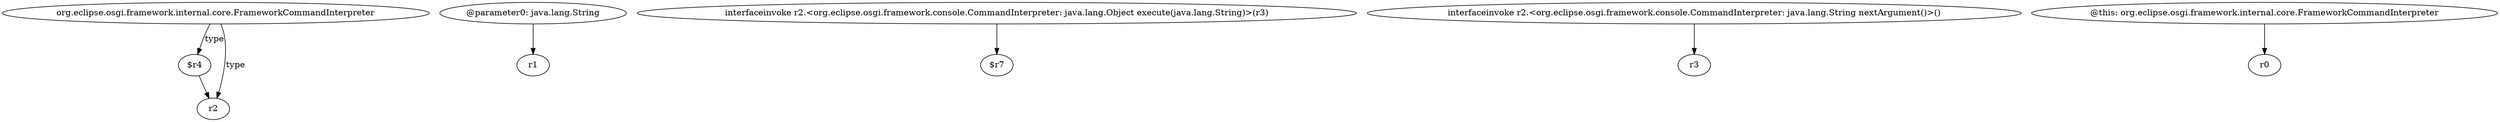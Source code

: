 digraph g {
0[label="org.eclipse.osgi.framework.internal.core.FrameworkCommandInterpreter"]
1[label="$r4"]
0->1[label="type"]
2[label="@parameter0: java.lang.String"]
3[label="r1"]
2->3[label=""]
4[label="interfaceinvoke r2.<org.eclipse.osgi.framework.console.CommandInterpreter: java.lang.Object execute(java.lang.String)>(r3)"]
5[label="$r7"]
4->5[label=""]
6[label="interfaceinvoke r2.<org.eclipse.osgi.framework.console.CommandInterpreter: java.lang.String nextArgument()>()"]
7[label="r3"]
6->7[label=""]
8[label="r2"]
1->8[label=""]
9[label="@this: org.eclipse.osgi.framework.internal.core.FrameworkCommandInterpreter"]
10[label="r0"]
9->10[label=""]
0->8[label="type"]
}